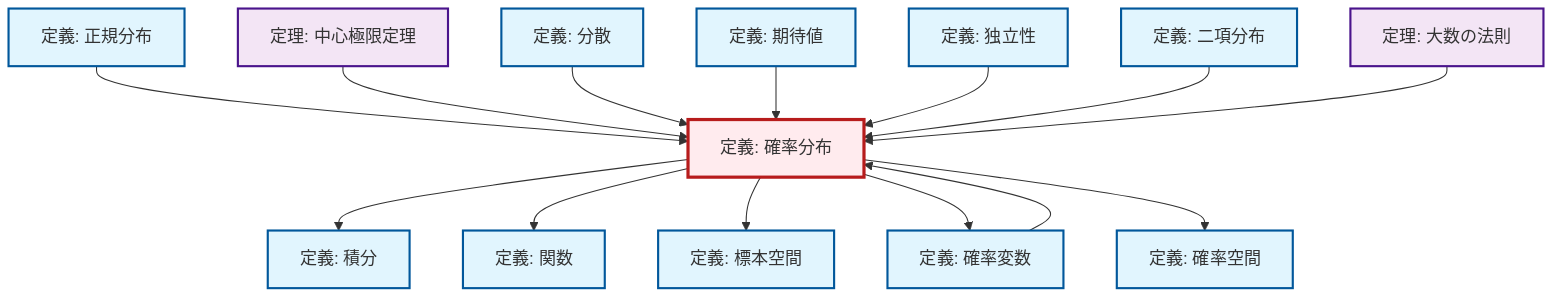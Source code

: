 graph TD
    classDef definition fill:#e1f5fe,stroke:#01579b,stroke-width:2px
    classDef theorem fill:#f3e5f5,stroke:#4a148c,stroke-width:2px
    classDef axiom fill:#fff3e0,stroke:#e65100,stroke-width:2px
    classDef example fill:#e8f5e9,stroke:#1b5e20,stroke-width:2px
    classDef current fill:#ffebee,stroke:#b71c1c,stroke-width:3px
    def-sample-space["定義: 標本空間"]:::definition
    def-function["定義: 関数"]:::definition
    def-probability-space["定義: 確率空間"]:::definition
    def-integral["定義: 積分"]:::definition
    def-variance["定義: 分散"]:::definition
    def-random-variable["定義: 確率変数"]:::definition
    thm-law-of-large-numbers["定理: 大数の法則"]:::theorem
    thm-central-limit["定理: 中心極限定理"]:::theorem
    def-normal-distribution["定義: 正規分布"]:::definition
    def-independence["定義: 独立性"]:::definition
    def-binomial-distribution["定義: 二項分布"]:::definition
    def-probability-distribution["定義: 確率分布"]:::definition
    def-expectation["定義: 期待値"]:::definition
    def-normal-distribution --> def-probability-distribution
    thm-central-limit --> def-probability-distribution
    def-variance --> def-probability-distribution
    def-expectation --> def-probability-distribution
    def-probability-distribution --> def-integral
    def-independence --> def-probability-distribution
    def-random-variable --> def-probability-distribution
    def-probability-distribution --> def-function
    def-probability-distribution --> def-sample-space
    def-probability-distribution --> def-random-variable
    def-probability-distribution --> def-probability-space
    def-binomial-distribution --> def-probability-distribution
    thm-law-of-large-numbers --> def-probability-distribution
    class def-probability-distribution current